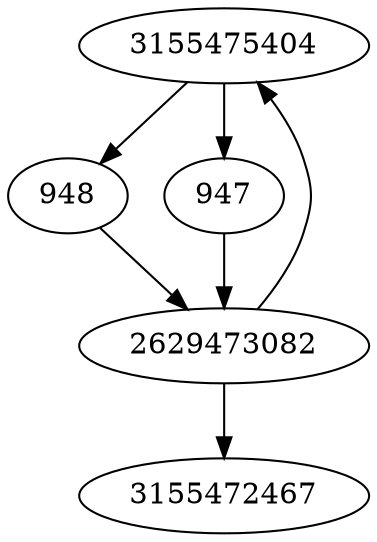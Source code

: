 strict digraph  {
3155475404;
3155472467;
948;
947;
2629473082;
3155475404 -> 947;
3155475404 -> 948;
948 -> 2629473082;
947 -> 2629473082;
2629473082 -> 3155475404;
2629473082 -> 3155472467;
}
